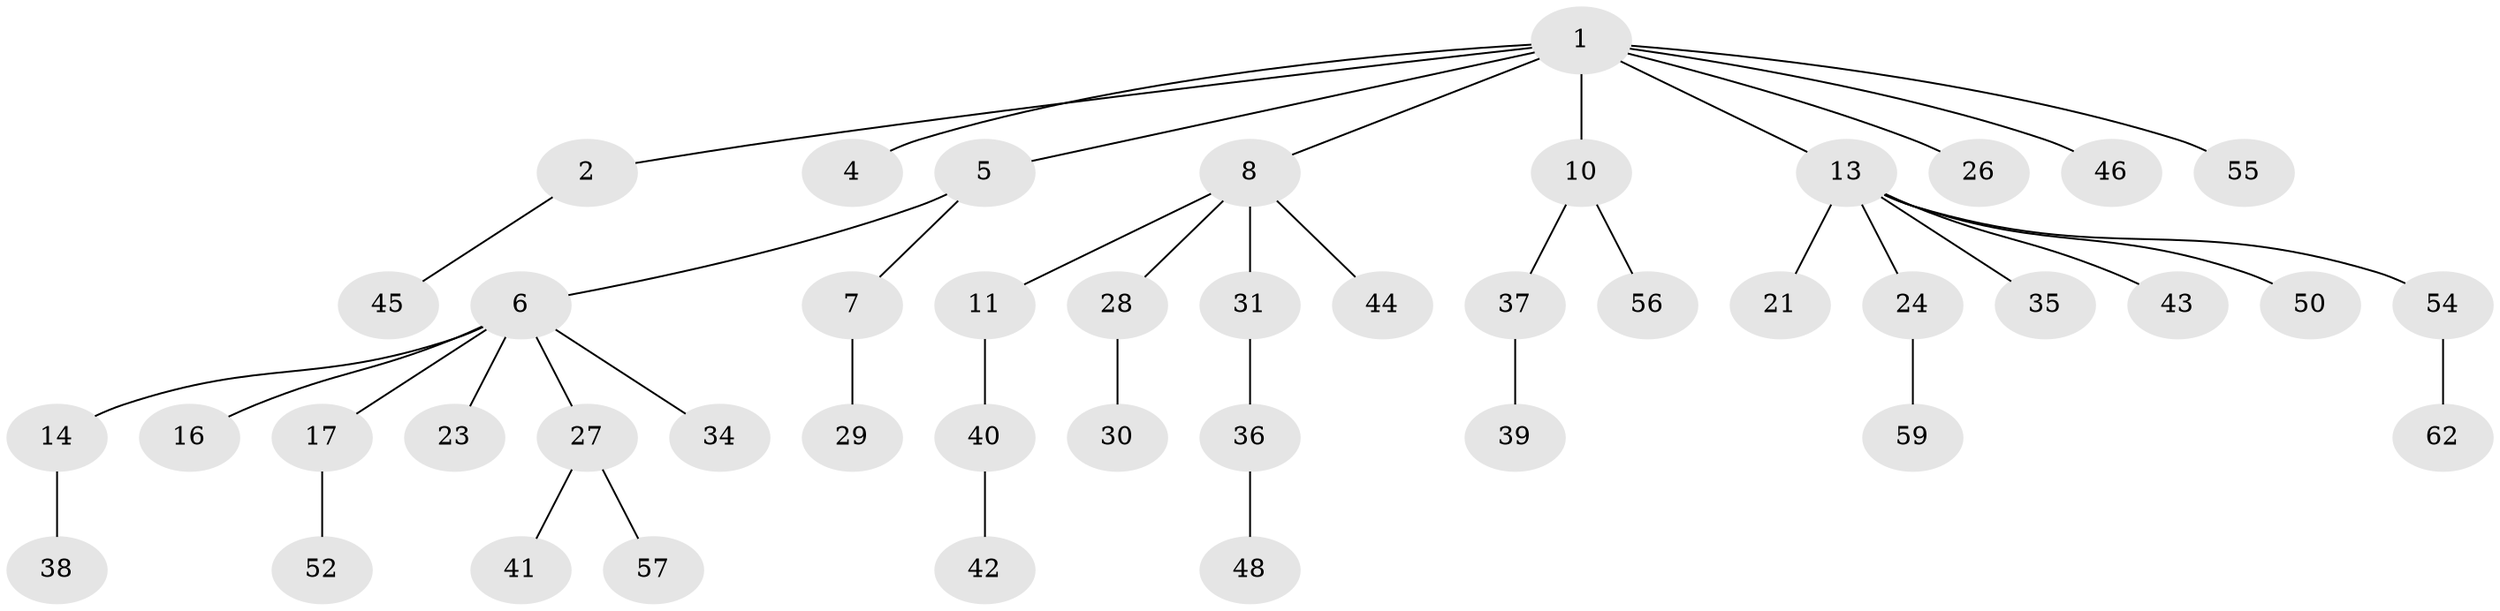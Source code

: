 // Generated by graph-tools (version 1.1) at 2025/24/03/03/25 07:24:07]
// undirected, 44 vertices, 43 edges
graph export_dot {
graph [start="1"]
  node [color=gray90,style=filled];
  1 [super="+12"];
  2 [super="+3"];
  4;
  5 [super="+49"];
  6 [super="+9"];
  7 [super="+15"];
  8;
  10 [super="+22"];
  11 [super="+20"];
  13 [super="+19"];
  14 [super="+18"];
  16 [super="+33"];
  17 [super="+25"];
  21;
  23;
  24;
  26 [super="+58"];
  27 [super="+32"];
  28;
  29;
  30;
  31;
  34;
  35;
  36;
  37 [super="+47"];
  38;
  39 [super="+51"];
  40;
  41;
  42;
  43 [super="+53"];
  44 [super="+61"];
  45;
  46 [super="+60"];
  48;
  50;
  52;
  54 [super="+63"];
  55;
  56;
  57;
  59;
  62;
  1 -- 2;
  1 -- 4;
  1 -- 5;
  1 -- 8;
  1 -- 10;
  1 -- 55;
  1 -- 26;
  1 -- 13;
  1 -- 46;
  2 -- 45;
  5 -- 6;
  5 -- 7;
  6 -- 17;
  6 -- 23;
  6 -- 27;
  6 -- 16;
  6 -- 34;
  6 -- 14;
  7 -- 29;
  8 -- 11;
  8 -- 28;
  8 -- 31;
  8 -- 44;
  10 -- 37;
  10 -- 56;
  11 -- 40;
  13 -- 24;
  13 -- 43;
  13 -- 50;
  13 -- 35;
  13 -- 21;
  13 -- 54;
  14 -- 38;
  17 -- 52;
  24 -- 59;
  27 -- 41;
  27 -- 57;
  28 -- 30;
  31 -- 36;
  36 -- 48;
  37 -- 39;
  40 -- 42;
  54 -- 62;
}
